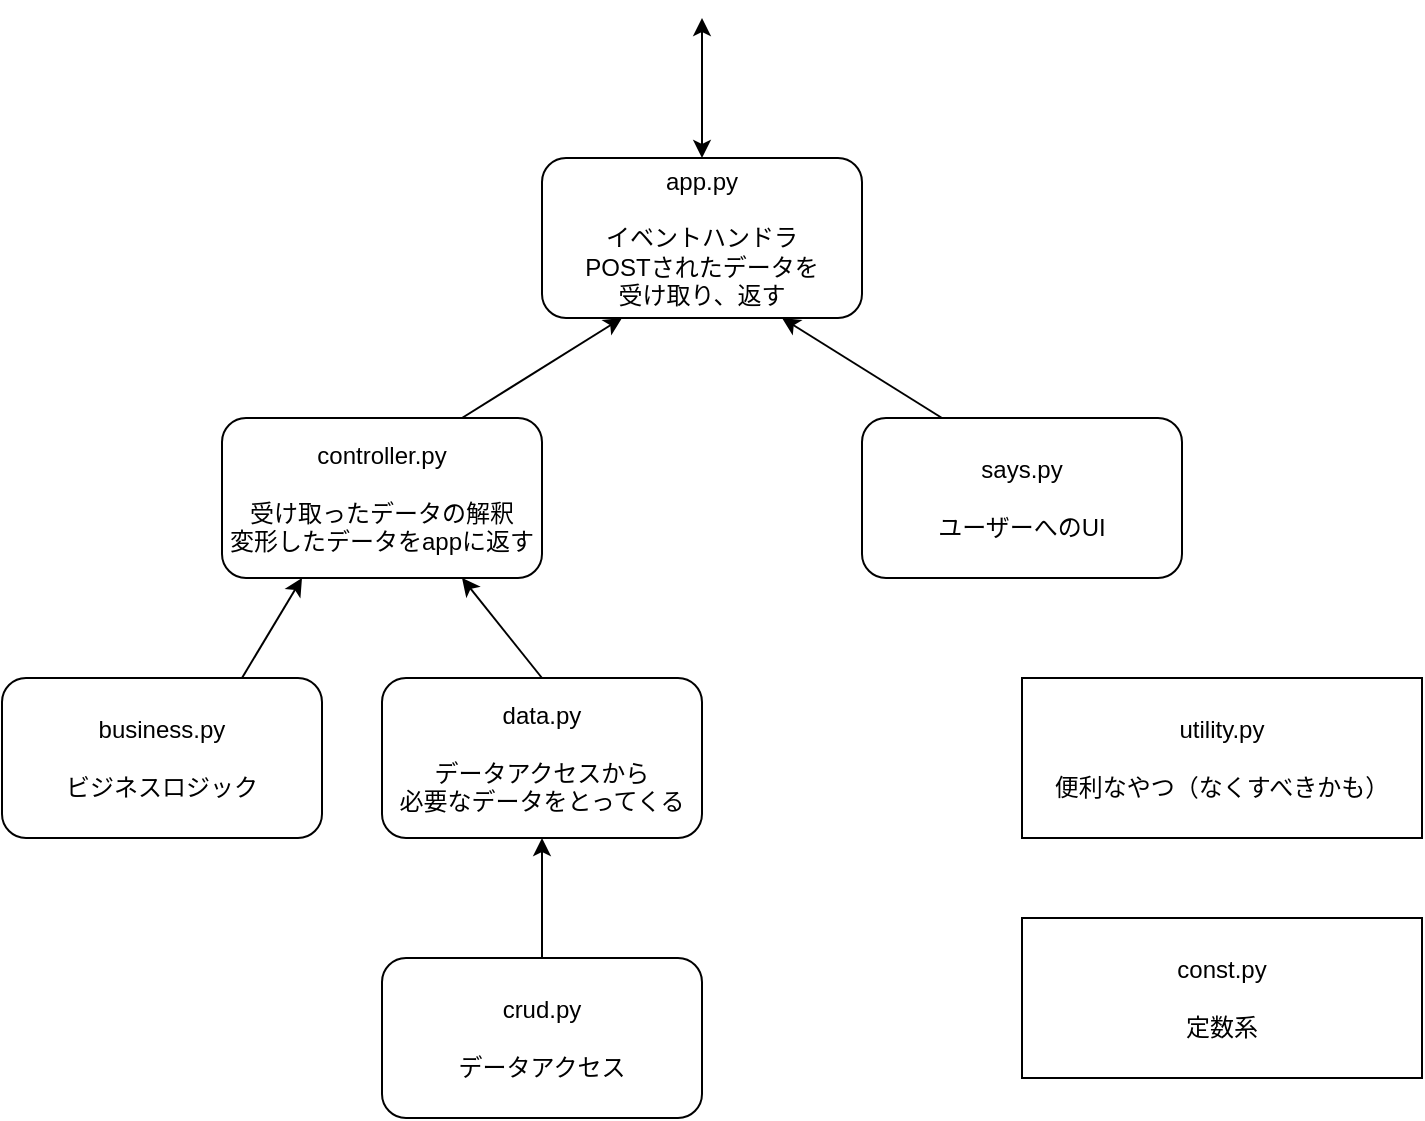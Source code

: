 <mxfile>
    <diagram id="fVIFZv_tuSrVLIro0XwW" name="ページ1">
        <mxGraphModel dx="733" dy="567" grid="1" gridSize="10" guides="1" tooltips="1" connect="1" arrows="1" fold="1" page="1" pageScale="1" pageWidth="827" pageHeight="1169" math="0" shadow="0">
            <root>
                <mxCell id="0"/>
                <mxCell id="1" parent="0"/>
                <mxCell id="2" value="app.py&lt;br&gt;&lt;br&gt;イベントハンドラ&lt;br&gt;POSTされたデータを&lt;br&gt;受け取り、返す" style="rounded=1;whiteSpace=wrap;html=1;" vertex="1" parent="1">
                    <mxGeometry x="280" y="100" width="160" height="80" as="geometry"/>
                </mxCell>
                <mxCell id="3" value="controller.py&lt;br&gt;&lt;br&gt;受け取ったデータの解釈&lt;br&gt;変形したデータをappに返す" style="rounded=1;whiteSpace=wrap;html=1;" vertex="1" parent="1">
                    <mxGeometry x="120" y="230" width="160" height="80" as="geometry"/>
                </mxCell>
                <mxCell id="4" value="" style="endArrow=classic;html=1;entryX=0.25;entryY=1;entryDx=0;entryDy=0;exitX=0.75;exitY=0;exitDx=0;exitDy=0;" edge="1" parent="1" source="3" target="2">
                    <mxGeometry width="50" height="50" relative="1" as="geometry">
                        <mxPoint x="300" y="230" as="sourcePoint"/>
                        <mxPoint x="400" y="240" as="targetPoint"/>
                    </mxGeometry>
                </mxCell>
                <mxCell id="5" value="" style="endArrow=classic;startArrow=classic;html=1;exitX=0.5;exitY=0;exitDx=0;exitDy=0;" edge="1" parent="1" source="2">
                    <mxGeometry width="50" height="50" relative="1" as="geometry">
                        <mxPoint x="350" y="290" as="sourcePoint"/>
                        <mxPoint x="360" y="30" as="targetPoint"/>
                    </mxGeometry>
                </mxCell>
                <mxCell id="6" value="business.py&lt;br&gt;&lt;br&gt;ビジネスロジック" style="rounded=1;whiteSpace=wrap;html=1;" vertex="1" parent="1">
                    <mxGeometry x="10" y="360" width="160" height="80" as="geometry"/>
                </mxCell>
                <mxCell id="7" value="" style="endArrow=classic;html=1;exitX=0.75;exitY=0;exitDx=0;exitDy=0;entryX=0.25;entryY=1;entryDx=0;entryDy=0;" edge="1" parent="1" source="6" target="3">
                    <mxGeometry width="50" height="50" relative="1" as="geometry">
                        <mxPoint x="260" y="400" as="sourcePoint"/>
                        <mxPoint x="310" y="350" as="targetPoint"/>
                    </mxGeometry>
                </mxCell>
                <mxCell id="8" value="data.py&lt;br&gt;&lt;br&gt;データアクセスから&lt;br&gt;必要なデータをとってくる" style="rounded=1;whiteSpace=wrap;html=1;" vertex="1" parent="1">
                    <mxGeometry x="200" y="360" width="160" height="80" as="geometry"/>
                </mxCell>
                <mxCell id="9" value="crud.py&lt;br&gt;&lt;br&gt;データアクセス" style="rounded=1;whiteSpace=wrap;html=1;" vertex="1" parent="1">
                    <mxGeometry x="200" y="500" width="160" height="80" as="geometry"/>
                </mxCell>
                <mxCell id="10" value="" style="endArrow=classic;html=1;exitX=0.5;exitY=0;exitDx=0;exitDy=0;entryX=0.75;entryY=1;entryDx=0;entryDy=0;" edge="1" parent="1" source="8" target="3">
                    <mxGeometry width="50" height="50" relative="1" as="geometry">
                        <mxPoint x="140" y="370" as="sourcePoint"/>
                        <mxPoint x="170" y="320" as="targetPoint"/>
                    </mxGeometry>
                </mxCell>
                <mxCell id="11" value="" style="endArrow=classic;html=1;exitX=0.5;exitY=0;exitDx=0;exitDy=0;entryX=0.5;entryY=1;entryDx=0;entryDy=0;" edge="1" parent="1" source="9" target="8">
                    <mxGeometry width="50" height="50" relative="1" as="geometry">
                        <mxPoint x="290" y="370" as="sourcePoint"/>
                        <mxPoint x="250" y="320" as="targetPoint"/>
                    </mxGeometry>
                </mxCell>
                <mxCell id="12" value="says.py&lt;br&gt;&lt;br&gt;ユーザーへのUI" style="rounded=1;whiteSpace=wrap;html=1;" vertex="1" parent="1">
                    <mxGeometry x="440" y="230" width="160" height="80" as="geometry"/>
                </mxCell>
                <mxCell id="13" value="" style="endArrow=classic;html=1;entryX=0.75;entryY=1;entryDx=0;entryDy=0;exitX=0.25;exitY=0;exitDx=0;exitDy=0;" edge="1" parent="1" source="12" target="2">
                    <mxGeometry width="50" height="50" relative="1" as="geometry">
                        <mxPoint x="250" y="240" as="sourcePoint"/>
                        <mxPoint x="330" y="190" as="targetPoint"/>
                    </mxGeometry>
                </mxCell>
                <mxCell id="14" value="utility.py&lt;br&gt;&lt;br&gt;便利なやつ（なくすべきかも）" style="rounded=0;whiteSpace=wrap;html=1;" vertex="1" parent="1">
                    <mxGeometry x="520" y="360" width="200" height="80" as="geometry"/>
                </mxCell>
                <mxCell id="15" value="const.py&lt;br&gt;&lt;br&gt;定数系" style="rounded=0;whiteSpace=wrap;html=1;" vertex="1" parent="1">
                    <mxGeometry x="520" y="480" width="200" height="80" as="geometry"/>
                </mxCell>
            </root>
        </mxGraphModel>
    </diagram>
</mxfile>